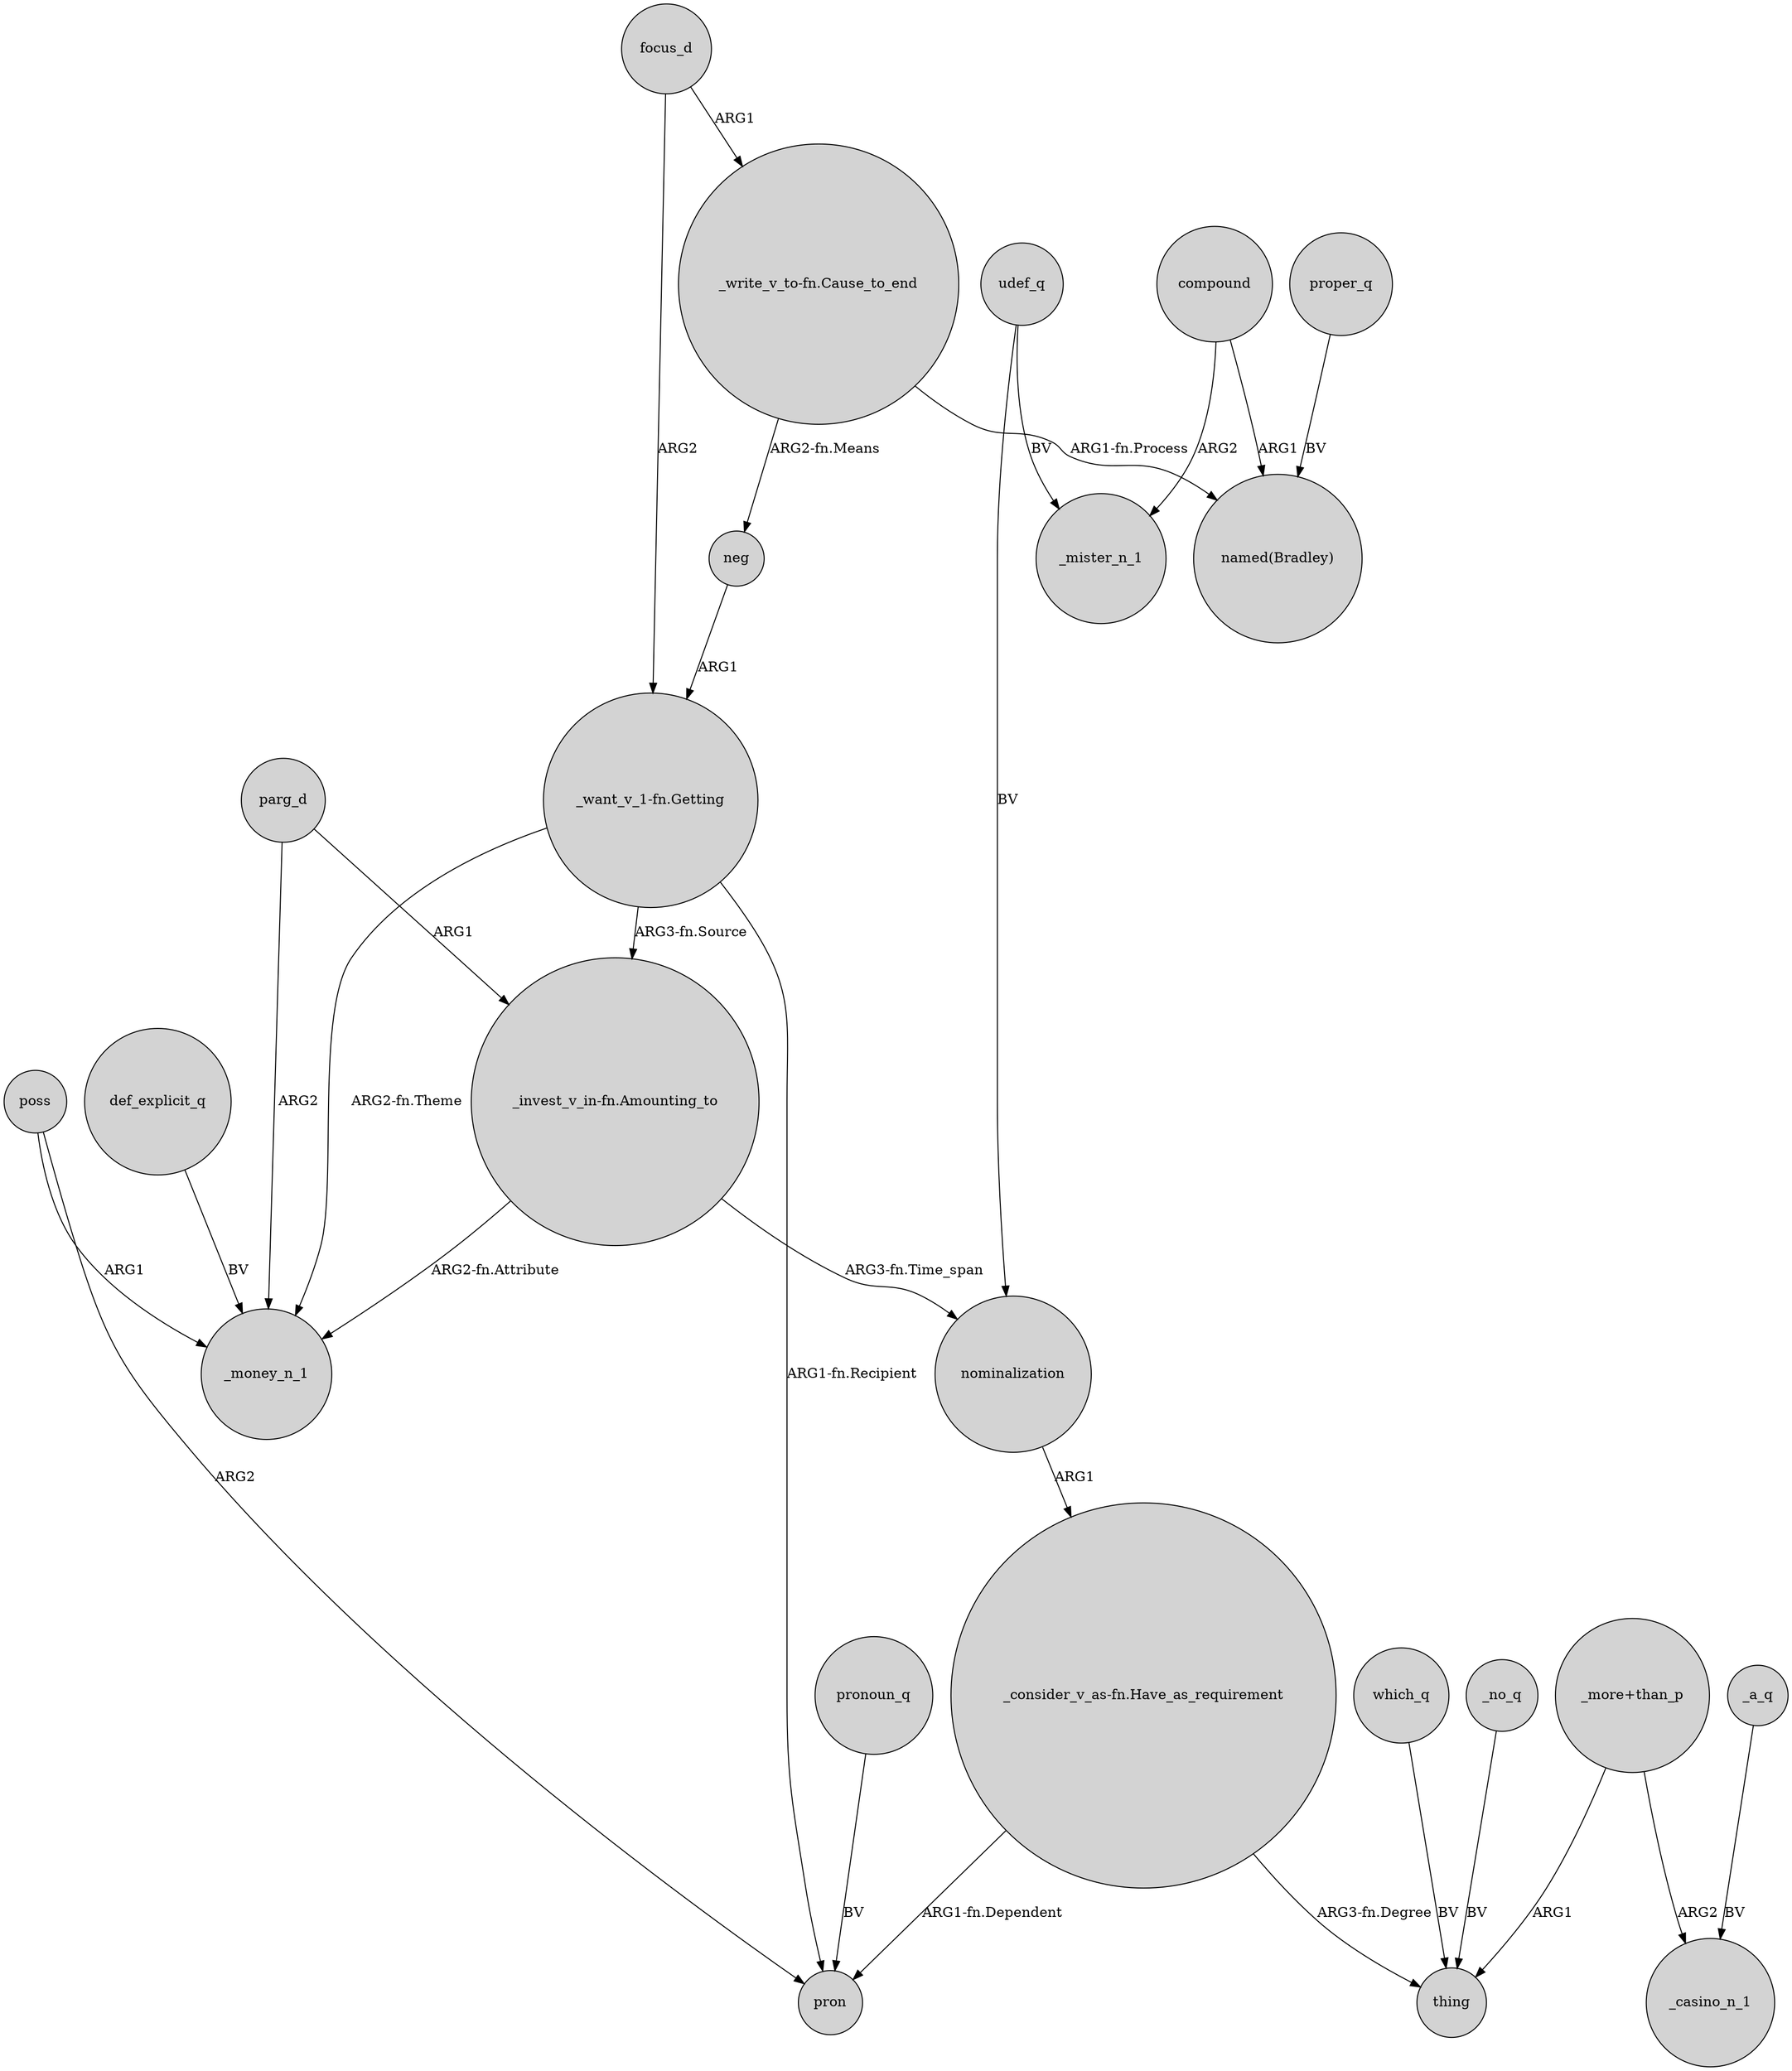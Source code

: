 digraph {
	node [shape=circle style=filled]
	parg_d -> _money_n_1 [label=ARG2]
	compound -> _mister_n_1 [label=ARG2]
	_a_q -> _casino_n_1 [label=BV]
	udef_q -> nominalization [label=BV]
	which_q -> thing [label=BV]
	"_more+than_p" -> _casino_n_1 [label=ARG2]
	nominalization -> "_consider_v_as-fn.Have_as_requirement" [label=ARG1]
	def_explicit_q -> _money_n_1 [label=BV]
	udef_q -> _mister_n_1 [label=BV]
	_no_q -> thing [label=BV]
	"_want_v_1-fn.Getting" -> _money_n_1 [label="ARG2-fn.Theme"]
	pronoun_q -> pron [label=BV]
	"_write_v_to-fn.Cause_to_end" -> neg [label="ARG2-fn.Means"]
	poss -> pron [label=ARG2]
	"_invest_v_in-fn.Amounting_to" -> nominalization [label="ARG3-fn.Time_span"]
	"_invest_v_in-fn.Amounting_to" -> _money_n_1 [label="ARG2-fn.Attribute"]
	"_consider_v_as-fn.Have_as_requirement" -> pron [label="ARG1-fn.Dependent"]
	parg_d -> "_invest_v_in-fn.Amounting_to" [label=ARG1]
	"_want_v_1-fn.Getting" -> pron [label="ARG1-fn.Recipient"]
	compound -> "named(Bradley)" [label=ARG1]
	"_consider_v_as-fn.Have_as_requirement" -> thing [label="ARG3-fn.Degree"]
	"_more+than_p" -> thing [label=ARG1]
	poss -> _money_n_1 [label=ARG1]
	"_want_v_1-fn.Getting" -> "_invest_v_in-fn.Amounting_to" [label="ARG3-fn.Source"]
	"_write_v_to-fn.Cause_to_end" -> "named(Bradley)" [label="ARG1-fn.Process"]
	focus_d -> "_want_v_1-fn.Getting" [label=ARG2]
	proper_q -> "named(Bradley)" [label=BV]
	neg -> "_want_v_1-fn.Getting" [label=ARG1]
	focus_d -> "_write_v_to-fn.Cause_to_end" [label=ARG1]
}
